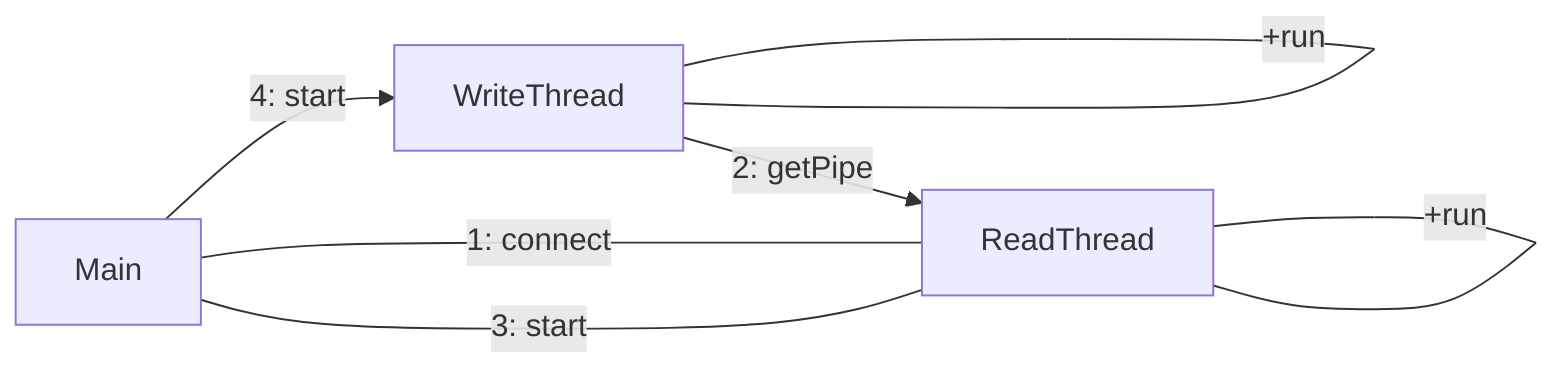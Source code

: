 flowchart LR
    Main --> |4: start| WriteThread
    WriteThread --- |+run| WriteThread
    WriteThread --> |2: getPipe| ReadThread
    ReadThread --- |+run| ReadThread
    Main --- |1: connect| ReadThread
    Main --- |3: start| ReadThread